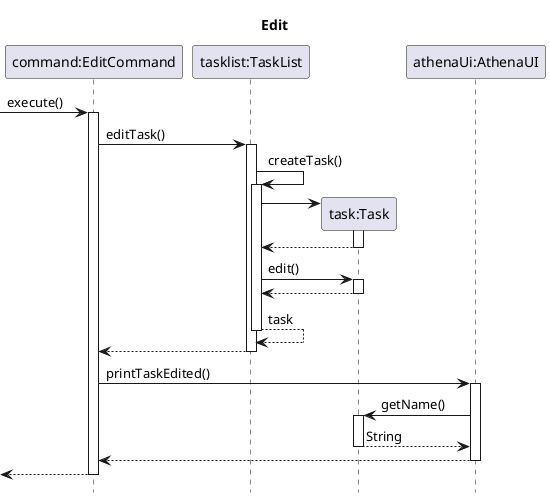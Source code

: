 @startuml
hide footbox
title Edit

participant "command:EditCommand" as EditCommand
participant "tasklist:TaskList" as TaskList
participant "task:Task" as Task
participant "athenaUi:AthenaUI" as AthenaUI

->EditCommand++: execute()
EditCommand->TaskList++: editTask()
TaskList->TaskList++: createTask()
TaskList->Task**:
activate Task
Task-->TaskList--
TaskList->Task++: edit()
Task-->TaskList--:
return task
TaskList-->EditCommand--:
EditCommand->AthenaUI++: printTaskEdited()
AthenaUI->Task++:getName()
return String
AthenaUI-->EditCommand--:
<--EditCommand--

@enduml